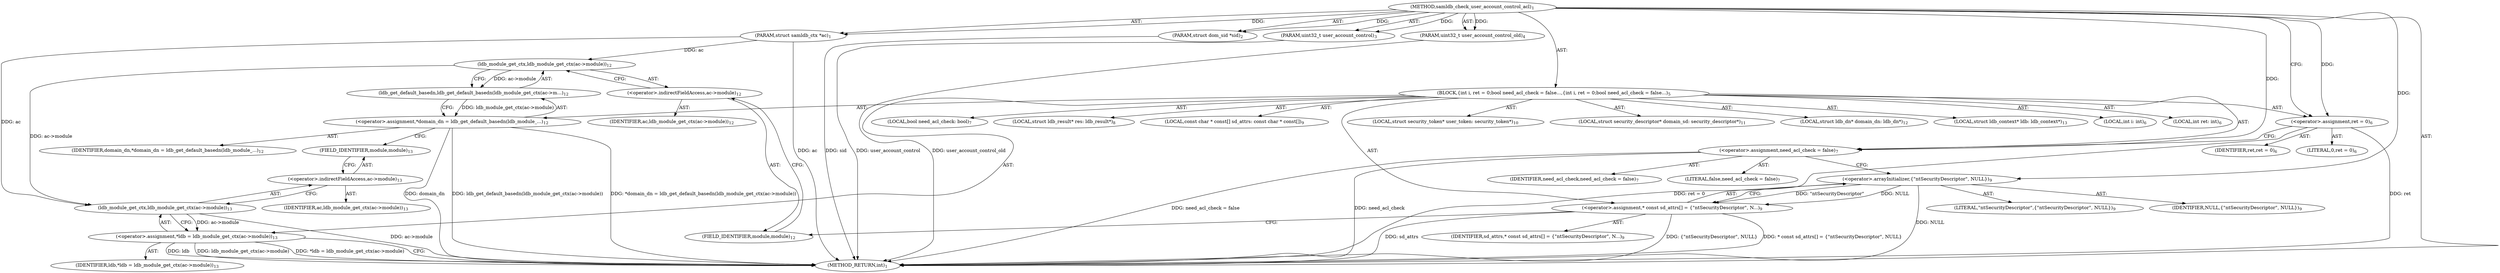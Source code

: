 digraph "samldb_check_user_account_control_acl" {  
"8" [label = <(METHOD,samldb_check_user_account_control_acl)<SUB>1</SUB>> ]
"9" [label = <(PARAM,struct samldb_ctx *ac)<SUB>1</SUB>> ]
"10" [label = <(PARAM,struct dom_sid *sid)<SUB>2</SUB>> ]
"11" [label = <(PARAM,uint32_t user_account_control)<SUB>3</SUB>> ]
"12" [label = <(PARAM,uint32_t user_account_control_old)<SUB>4</SUB>> ]
"13" [label = <(BLOCK,{
	int i, ret = 0;
	bool need_acl_check = false...,{
	int i, ret = 0;
	bool need_acl_check = false...)<SUB>5</SUB>> ]
"14" [label = <(LOCAL,int i: int)<SUB>6</SUB>> ]
"15" [label = <(LOCAL,int ret: int)<SUB>6</SUB>> ]
"16" [label = <(&lt;operator&gt;.assignment,ret = 0)<SUB>6</SUB>> ]
"17" [label = <(IDENTIFIER,ret,ret = 0)<SUB>6</SUB>> ]
"18" [label = <(LITERAL,0,ret = 0)<SUB>6</SUB>> ]
"19" [label = <(LOCAL,bool need_acl_check: bool)<SUB>7</SUB>> ]
"20" [label = <(&lt;operator&gt;.assignment,need_acl_check = false)<SUB>7</SUB>> ]
"21" [label = <(IDENTIFIER,need_acl_check,need_acl_check = false)<SUB>7</SUB>> ]
"22" [label = <(LITERAL,false,need_acl_check = false)<SUB>7</SUB>> ]
"23" [label = <(LOCAL,struct ldb_result* res: ldb_result*)<SUB>8</SUB>> ]
"24" [label = <(LOCAL,const char * const[] sd_attrs: const char * const[])<SUB>9</SUB>> ]
"25" [label = <(&lt;operator&gt;.assignment,* const sd_attrs[] = {&quot;ntSecurityDescriptor&quot;, N...)<SUB>9</SUB>> ]
"26" [label = <(IDENTIFIER,sd_attrs,* const sd_attrs[] = {&quot;ntSecurityDescriptor&quot;, N...)<SUB>9</SUB>> ]
"27" [label = <(&lt;operator&gt;.arrayInitializer,{&quot;ntSecurityDescriptor&quot;, NULL})<SUB>9</SUB>> ]
"28" [label = <(LITERAL,&quot;ntSecurityDescriptor&quot;,{&quot;ntSecurityDescriptor&quot;, NULL})<SUB>9</SUB>> ]
"29" [label = <(IDENTIFIER,NULL,{&quot;ntSecurityDescriptor&quot;, NULL})<SUB>9</SUB>> ]
"30" [label = <(LOCAL,struct security_token* user_token: security_token*)<SUB>10</SUB>> ]
"31" [label = <(LOCAL,struct security_descriptor* domain_sd: security_descriptor*)<SUB>11</SUB>> ]
"32" [label = <(LOCAL,struct ldb_dn* domain_dn: ldb_dn*)<SUB>12</SUB>> ]
"33" [label = <(&lt;operator&gt;.assignment,*domain_dn = ldb_get_default_basedn(ldb_module_...)<SUB>12</SUB>> ]
"34" [label = <(IDENTIFIER,domain_dn,*domain_dn = ldb_get_default_basedn(ldb_module_...)<SUB>12</SUB>> ]
"35" [label = <(ldb_get_default_basedn,ldb_get_default_basedn(ldb_module_get_ctx(ac-&gt;m...)<SUB>12</SUB>> ]
"36" [label = <(ldb_module_get_ctx,ldb_module_get_ctx(ac-&gt;module))<SUB>12</SUB>> ]
"37" [label = <(&lt;operator&gt;.indirectFieldAccess,ac-&gt;module)<SUB>12</SUB>> ]
"38" [label = <(IDENTIFIER,ac,ldb_module_get_ctx(ac-&gt;module))<SUB>12</SUB>> ]
"39" [label = <(FIELD_IDENTIFIER,module,module)<SUB>12</SUB>> ]
"40" [label = <(LOCAL,struct ldb_context* ldb: ldb_context*)<SUB>13</SUB>> ]
"41" [label = <(&lt;operator&gt;.assignment,*ldb = ldb_module_get_ctx(ac-&gt;module))<SUB>13</SUB>> ]
"42" [label = <(IDENTIFIER,ldb,*ldb = ldb_module_get_ctx(ac-&gt;module))<SUB>13</SUB>> ]
"43" [label = <(ldb_module_get_ctx,ldb_module_get_ctx(ac-&gt;module))<SUB>13</SUB>> ]
"44" [label = <(&lt;operator&gt;.indirectFieldAccess,ac-&gt;module)<SUB>13</SUB>> ]
"45" [label = <(IDENTIFIER,ac,ldb_module_get_ctx(ac-&gt;module))<SUB>13</SUB>> ]
"46" [label = <(FIELD_IDENTIFIER,module,module)<SUB>13</SUB>> ]
"47" [label = <(METHOD_RETURN,int)<SUB>1</SUB>> ]
  "8" -> "9"  [ label = "AST: "] 
  "8" -> "10"  [ label = "AST: "] 
  "8" -> "11"  [ label = "AST: "] 
  "8" -> "12"  [ label = "AST: "] 
  "8" -> "13"  [ label = "AST: "] 
  "8" -> "47"  [ label = "AST: "] 
  "13" -> "14"  [ label = "AST: "] 
  "13" -> "15"  [ label = "AST: "] 
  "13" -> "16"  [ label = "AST: "] 
  "13" -> "19"  [ label = "AST: "] 
  "13" -> "20"  [ label = "AST: "] 
  "13" -> "23"  [ label = "AST: "] 
  "13" -> "24"  [ label = "AST: "] 
  "13" -> "25"  [ label = "AST: "] 
  "13" -> "30"  [ label = "AST: "] 
  "13" -> "31"  [ label = "AST: "] 
  "13" -> "32"  [ label = "AST: "] 
  "13" -> "33"  [ label = "AST: "] 
  "13" -> "40"  [ label = "AST: "] 
  "13" -> "41"  [ label = "AST: "] 
  "16" -> "17"  [ label = "AST: "] 
  "16" -> "18"  [ label = "AST: "] 
  "20" -> "21"  [ label = "AST: "] 
  "20" -> "22"  [ label = "AST: "] 
  "25" -> "26"  [ label = "AST: "] 
  "25" -> "27"  [ label = "AST: "] 
  "27" -> "28"  [ label = "AST: "] 
  "27" -> "29"  [ label = "AST: "] 
  "33" -> "34"  [ label = "AST: "] 
  "33" -> "35"  [ label = "AST: "] 
  "35" -> "36"  [ label = "AST: "] 
  "36" -> "37"  [ label = "AST: "] 
  "37" -> "38"  [ label = "AST: "] 
  "37" -> "39"  [ label = "AST: "] 
  "41" -> "42"  [ label = "AST: "] 
  "41" -> "43"  [ label = "AST: "] 
  "43" -> "44"  [ label = "AST: "] 
  "44" -> "45"  [ label = "AST: "] 
  "44" -> "46"  [ label = "AST: "] 
  "16" -> "20"  [ label = "CFG: "] 
  "20" -> "27"  [ label = "CFG: "] 
  "25" -> "39"  [ label = "CFG: "] 
  "33" -> "46"  [ label = "CFG: "] 
  "41" -> "47"  [ label = "CFG: "] 
  "27" -> "25"  [ label = "CFG: "] 
  "35" -> "33"  [ label = "CFG: "] 
  "43" -> "41"  [ label = "CFG: "] 
  "36" -> "35"  [ label = "CFG: "] 
  "44" -> "43"  [ label = "CFG: "] 
  "37" -> "36"  [ label = "CFG: "] 
  "46" -> "44"  [ label = "CFG: "] 
  "39" -> "37"  [ label = "CFG: "] 
  "8" -> "16"  [ label = "CFG: "] 
  "9" -> "47"  [ label = "DDG: ac"] 
  "10" -> "47"  [ label = "DDG: sid"] 
  "11" -> "47"  [ label = "DDG: user_account_control"] 
  "12" -> "47"  [ label = "DDG: user_account_control_old"] 
  "16" -> "47"  [ label = "DDG: ret"] 
  "16" -> "47"  [ label = "DDG: ret = 0"] 
  "20" -> "47"  [ label = "DDG: need_acl_check"] 
  "20" -> "47"  [ label = "DDG: need_acl_check = false"] 
  "25" -> "47"  [ label = "DDG: sd_attrs"] 
  "25" -> "47"  [ label = "DDG: {&quot;ntSecurityDescriptor&quot;, NULL}"] 
  "25" -> "47"  [ label = "DDG: * const sd_attrs[] = {&quot;ntSecurityDescriptor&quot;, NULL}"] 
  "33" -> "47"  [ label = "DDG: domain_dn"] 
  "33" -> "47"  [ label = "DDG: ldb_get_default_basedn(ldb_module_get_ctx(ac-&gt;module))"] 
  "33" -> "47"  [ label = "DDG: *domain_dn = ldb_get_default_basedn(ldb_module_get_ctx(ac-&gt;module))"] 
  "41" -> "47"  [ label = "DDG: ldb"] 
  "43" -> "47"  [ label = "DDG: ac-&gt;module"] 
  "41" -> "47"  [ label = "DDG: ldb_module_get_ctx(ac-&gt;module)"] 
  "41" -> "47"  [ label = "DDG: *ldb = ldb_module_get_ctx(ac-&gt;module)"] 
  "27" -> "47"  [ label = "DDG: NULL"] 
  "8" -> "9"  [ label = "DDG: "] 
  "8" -> "10"  [ label = "DDG: "] 
  "8" -> "11"  [ label = "DDG: "] 
  "8" -> "12"  [ label = "DDG: "] 
  "8" -> "16"  [ label = "DDG: "] 
  "8" -> "20"  [ label = "DDG: "] 
  "27" -> "25"  [ label = "DDG: &quot;ntSecurityDescriptor&quot;"] 
  "27" -> "25"  [ label = "DDG: NULL"] 
  "35" -> "33"  [ label = "DDG: ldb_module_get_ctx(ac-&gt;module)"] 
  "43" -> "41"  [ label = "DDG: ac-&gt;module"] 
  "8" -> "27"  [ label = "DDG: "] 
  "36" -> "35"  [ label = "DDG: ac-&gt;module"] 
  "9" -> "43"  [ label = "DDG: ac"] 
  "36" -> "43"  [ label = "DDG: ac-&gt;module"] 
  "9" -> "36"  [ label = "DDG: ac"] 
}
